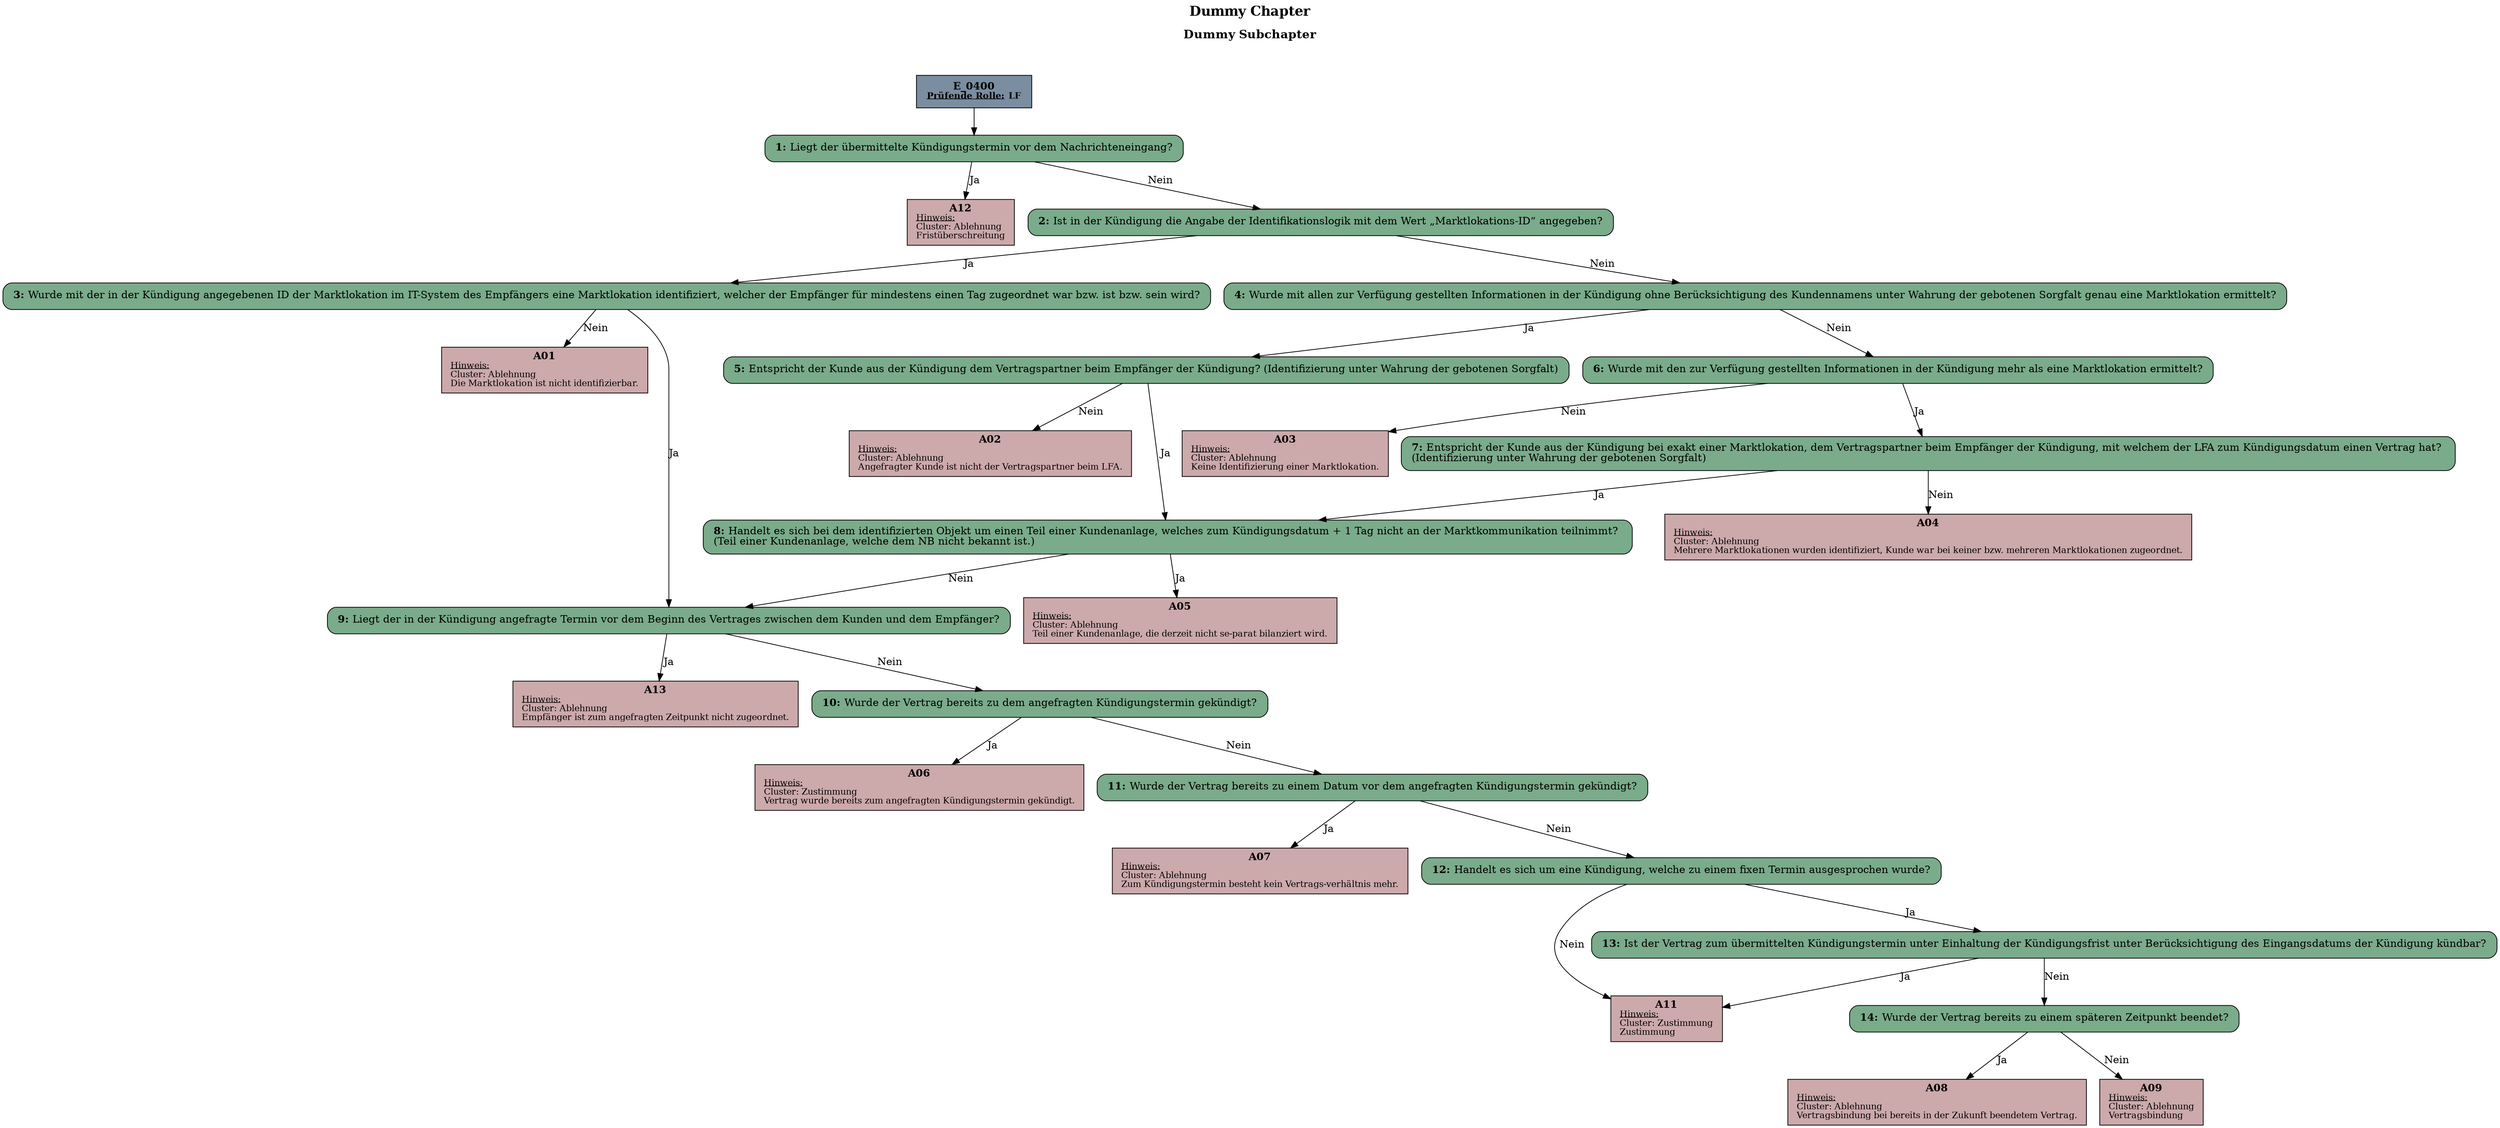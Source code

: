 digraph D {
    labelloc="t";
    label=<<B><FONT POINT-SIZE="18">Dummy Chapter</FONT></B><BR/><BR/><B><FONT POINT-SIZE="16">Dummy Subchapter</FONT></B><BR/><BR/><BR/><BR/>>;
    "Start" [margin="0.2,0.12", shape=box, style=filled, fillcolor="#7a8da1", label=<<B>E_0400</B><BR align="center"/><FONT point-size="12"><B><U>Prüfende Rolle:</U> LF</B></FONT><BR align="center"/>>];
    "1" [margin="0.2,0.12", shape=box, style="filled,rounded", fillcolor="#7aab8a", label=<<B>1: </B>Liegt der übermittelte Kündigungstermin vor dem Nachrichteneingang?<BR align="left"/>>];
    "A12" [margin="0.17,0.08", shape=box, style=filled, fillcolor="#cca9ab", label=<<B>A12</B><BR align="center"/><FONT point-size="12"><U>Hinweis:</U><BR align="left"/>Cluster: Ablehnung<BR align="left"/>Fristüberschreitung<BR align="left"/></FONT>>];
    "2" [margin="0.2,0.12", shape=box, style="filled,rounded", fillcolor="#7aab8a", label=<<B>2: </B>Ist in der Kündigung die Angabe der Identifikationslogik mit dem Wert „Marktlokations-ID“ angegeben?<BR align="left"/>>];
    "3" [margin="0.2,0.12", shape=box, style="filled,rounded", fillcolor="#7aab8a", label=<<B>3: </B>Wurde mit der in der Kündigung angegebenen ID der Marktlokation im IT-System des Empfängers eine Marktlokation identifiziert, welcher der Empfänger für mindestens einen Tag zugeordnet war bzw. ist bzw. sein wird?<BR align="left"/>>];
    "A01" [margin="0.17,0.08", shape=box, style=filled, fillcolor="#cca9ab", label=<<B>A01</B><BR align="center"/><FONT point-size="12"><U>Hinweis:</U><BR align="left"/>Cluster: Ablehnung<BR align="left"/>Die Marktlokation ist nicht identifizierbar.<BR align="left"/></FONT>>];
    "4" [margin="0.2,0.12", shape=box, style="filled,rounded", fillcolor="#7aab8a", label=<<B>4: </B>Wurde mit allen zur Verfügung gestellten Informationen in der Kündigung ohne Berücksichtigung des Kundennamens unter Wahrung der gebotenen Sorgfalt genau eine Marktlokation ermittelt?<BR align="left"/>>];
    "5" [margin="0.2,0.12", shape=box, style="filled,rounded", fillcolor="#7aab8a", label=<<B>5: </B>Entspricht der Kunde aus der Kündigung dem Vertragspartner beim Empfänger der Kündigung? (Identifizierung unter Wahrung der gebotenen Sorgfalt)<BR align="left"/>>];
    "A02" [margin="0.17,0.08", shape=box, style=filled, fillcolor="#cca9ab", label=<<B>A02</B><BR align="center"/><FONT point-size="12"><U>Hinweis:</U><BR align="left"/>Cluster: Ablehnung<BR align="left"/>Angefragter Kunde ist nicht der Vertragspartner beim LFA.<BR align="left"/></FONT>>];
    "6" [margin="0.2,0.12", shape=box, style="filled,rounded", fillcolor="#7aab8a", label=<<B>6: </B>Wurde mit den zur Verfügung gestellten Informationen in der Kündigung mehr als eine Marktlokation ermittelt?<BR align="left"/>>];
    "A03" [margin="0.17,0.08", shape=box, style=filled, fillcolor="#cca9ab", label=<<B>A03</B><BR align="center"/><FONT point-size="12"><U>Hinweis:</U><BR align="left"/>Cluster: Ablehnung<BR align="left"/>Keine Identifizierung einer Marktlokation.<BR align="left"/></FONT>>];
    "7" [margin="0.2,0.12", shape=box, style="filled,rounded", fillcolor="#7aab8a", label=<<B>7: </B>Entspricht der Kunde aus der Kündigung bei exakt einer Marktlokation, dem Vertragspartner beim Empfänger der Kündigung, mit welchem der LFA zum Kündigungsdatum einen Vertrag hat? <BR align="left"/>(Identifizierung unter Wahrung der gebotenen Sorgfalt)<BR align="left"/>>];
    "A04" [margin="0.17,0.08", shape=box, style=filled, fillcolor="#cca9ab", label=<<B>A04</B><BR align="center"/><FONT point-size="12"><U>Hinweis:</U><BR align="left"/>Cluster: Ablehnung<BR align="left"/>Mehrere Marktlokationen wurden identifiziert, Kunde war bei keiner bzw. mehreren Marktlokationen zugeordnet.<BR align="left"/></FONT>>];
    "8" [margin="0.2,0.12", shape=box, style="filled,rounded", fillcolor="#7aab8a", label=<<B>8: </B>Handelt es sich bei dem identifizierten Objekt um einen Teil einer Kundenanlage, welches zum Kündigungsdatum + 1 Tag nicht an der Marktkommunikation teilnimmt? <BR align="left"/>(Teil einer Kundenanlage, welche dem NB nicht bekannt ist.)<BR align="left"/>>];
    "A05" [margin="0.17,0.08", shape=box, style=filled, fillcolor="#cca9ab", label=<<B>A05</B><BR align="center"/><FONT point-size="12"><U>Hinweis:</U><BR align="left"/>Cluster: Ablehnung<BR align="left"/>Teil einer Kundenanlage, die derzeit nicht se-parat bilanziert wird.<BR align="left"/></FONT>>];
    "9" [margin="0.2,0.12", shape=box, style="filled,rounded", fillcolor="#7aab8a", label=<<B>9: </B>Liegt der in der Kündigung angefragte Termin vor dem Beginn des Vertrages zwischen dem Kunden und dem Empfänger?<BR align="left"/>>];
    "A13" [margin="0.17,0.08", shape=box, style=filled, fillcolor="#cca9ab", label=<<B>A13</B><BR align="center"/><FONT point-size="12"><U>Hinweis:</U><BR align="left"/>Cluster: Ablehnung<BR align="left"/>Empfänger ist zum angefragten Zeitpunkt nicht zugeordnet.<BR align="left"/></FONT>>];
    "10" [margin="0.2,0.12", shape=box, style="filled,rounded", fillcolor="#7aab8a", label=<<B>10: </B>Wurde der Vertrag bereits zu dem angefragten Kündigungstermin gekündigt?<BR align="left"/>>];
    "A06" [margin="0.17,0.08", shape=box, style=filled, fillcolor="#cca9ab", label=<<B>A06</B><BR align="center"/><FONT point-size="12"><U>Hinweis:</U><BR align="left"/>Cluster: Zustimmung<BR align="left"/>Vertrag wurde bereits zum angefragten Kündigungstermin gekündigt.<BR align="left"/></FONT>>];
    "11" [margin="0.2,0.12", shape=box, style="filled,rounded", fillcolor="#7aab8a", label=<<B>11: </B>Wurde der Vertrag bereits zu einem Datum vor dem angefragten Kündigungstermin gekündigt?<BR align="left"/>>];
    "A07" [margin="0.17,0.08", shape=box, style=filled, fillcolor="#cca9ab", label=<<B>A07</B><BR align="center"/><FONT point-size="12"><U>Hinweis:</U><BR align="left"/>Cluster: Ablehnung<BR align="left"/>Zum Kündigungstermin besteht kein Vertrags-verhältnis mehr.<BR align="left"/></FONT>>];
    "12" [margin="0.2,0.12", shape=box, style="filled,rounded", fillcolor="#7aab8a", label=<<B>12: </B>Handelt es sich um eine Kündigung, welche zu einem fixen Termin ausgesprochen wurde?<BR align="left"/>>];
    "A11" [margin="0.17,0.08", shape=box, style=filled, fillcolor="#cca9ab", label=<<B>A11</B><BR align="center"/><FONT point-size="12"><U>Hinweis:</U><BR align="left"/>Cluster: Zustimmung<BR align="left"/>Zustimmung<BR align="left"/></FONT>>];
    "13" [margin="0.2,0.12", shape=box, style="filled,rounded", fillcolor="#7aab8a", label=<<B>13: </B>Ist der Vertrag zum übermittelten Kündigungstermin unter Einhaltung der Kündigungsfrist unter Berücksichtigung des Eingangsdatums der Kündigung kündbar?<BR align="left"/>>];
    "14" [margin="0.2,0.12", shape=box, style="filled,rounded", fillcolor="#7aab8a", label=<<B>14: </B>Wurde der Vertrag bereits zu einem späteren Zeitpunkt beendet?<BR align="left"/>>];
    "A08" [margin="0.17,0.08", shape=box, style=filled, fillcolor="#cca9ab", label=<<B>A08</B><BR align="center"/><FONT point-size="12"><U>Hinweis:</U><BR align="left"/>Cluster: Ablehnung<BR align="left"/>Vertragsbindung bei bereits in der Zukunft beendetem Vertrag.<BR align="left"/></FONT>>];
    "A09" [margin="0.17,0.08", shape=box, style=filled, fillcolor="#cca9ab", label=<<B>A09</B><BR align="center"/><FONT point-size="12"><U>Hinweis:</U><BR align="left"/>Cluster: Ablehnung<BR align="left"/>Vertragsbindung<BR align="left"/></FONT>>];

    "Start" -> "1";
    "1" -> "A12" [label="Ja"];
    "1" -> "2" [label="Nein"];
    "2" -> "3" [label="Ja"];
    "2" -> "4" [label="Nein"];
    "3" -> "A01" [label="Nein"];
    "3" -> "9" [label="Ja"];
    "4" -> "6" [label="Nein"];
    "4" -> "5" [label="Ja"];
    "5" -> "A02" [label="Nein"];
    "5" -> "8" [label="Ja"];
    "6" -> "A03" [label="Nein"];
    "6" -> "7" [label="Ja"];
    "7" -> "A04" [label="Nein"];
    "7" -> "8" [label="Ja"];
    "8" -> "A05" [label="Ja"];
    "8" -> "9" [label="Nein"];
    "9" -> "A13" [label="Ja"];
    "9" -> "10" [label="Nein"];
    "10" -> "A06" [label="Ja"];
    "10" -> "11" [label="Nein"];
    "11" -> "A07" [label="Ja"];
    "11" -> "12" [label="Nein"];
    "12" -> "13" [label="Ja"];
    "12" -> "A11" [label="Nein"];
    "13" -> "A11" [label="Ja"];
    "13" -> "14" [label="Nein"];
    "14" -> "A08" [label="Ja"];
    "14" -> "A09" [label="Nein"];
}
